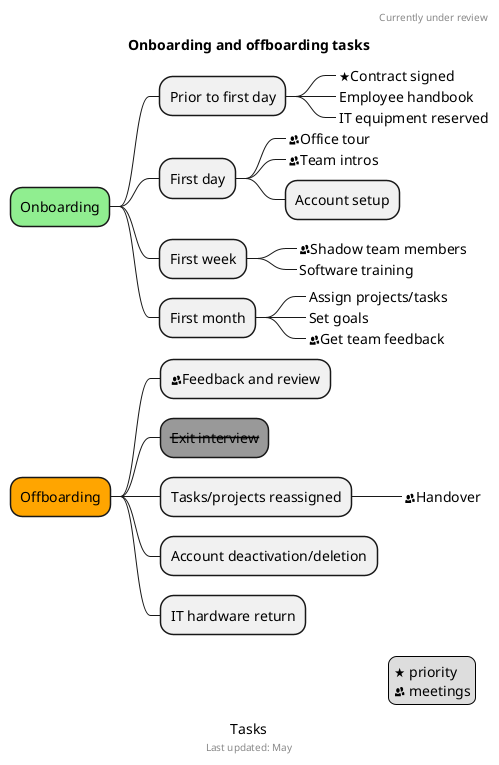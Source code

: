 @startuml
@startmindmap

caption Tasks
title Onboarding and offboarding tasks

+[#lightgreen] Onboarding
++ Prior to first day
+++_ <&star>Contract signed
+++_ Employee handbook
+++_ IT equipment reserved
++ First day
+++_ <&people>Office tour
+++_ <&people>Team intros
+++ Account setup
++ First week
+++_ <&people>Shadow team members
+++_ Software training
++ First month
+++_ Assign projects/tasks
+++_ Set goals
+++_ <&people>Get team feedback

+[#orange] Offboarding
++ <&people>Feedback and review
++[#999999] <s>Exit interview</s>
++ Tasks/projects reassigned
+++_ <&people>Handover
++ Account deactivation/deletion
++ IT hardware return

header
Currently under review
endheader

legend right
  <&star> priority
  <&people> meetings
endlegend

center footer Last updated: May

@endmindmap 
@enduml